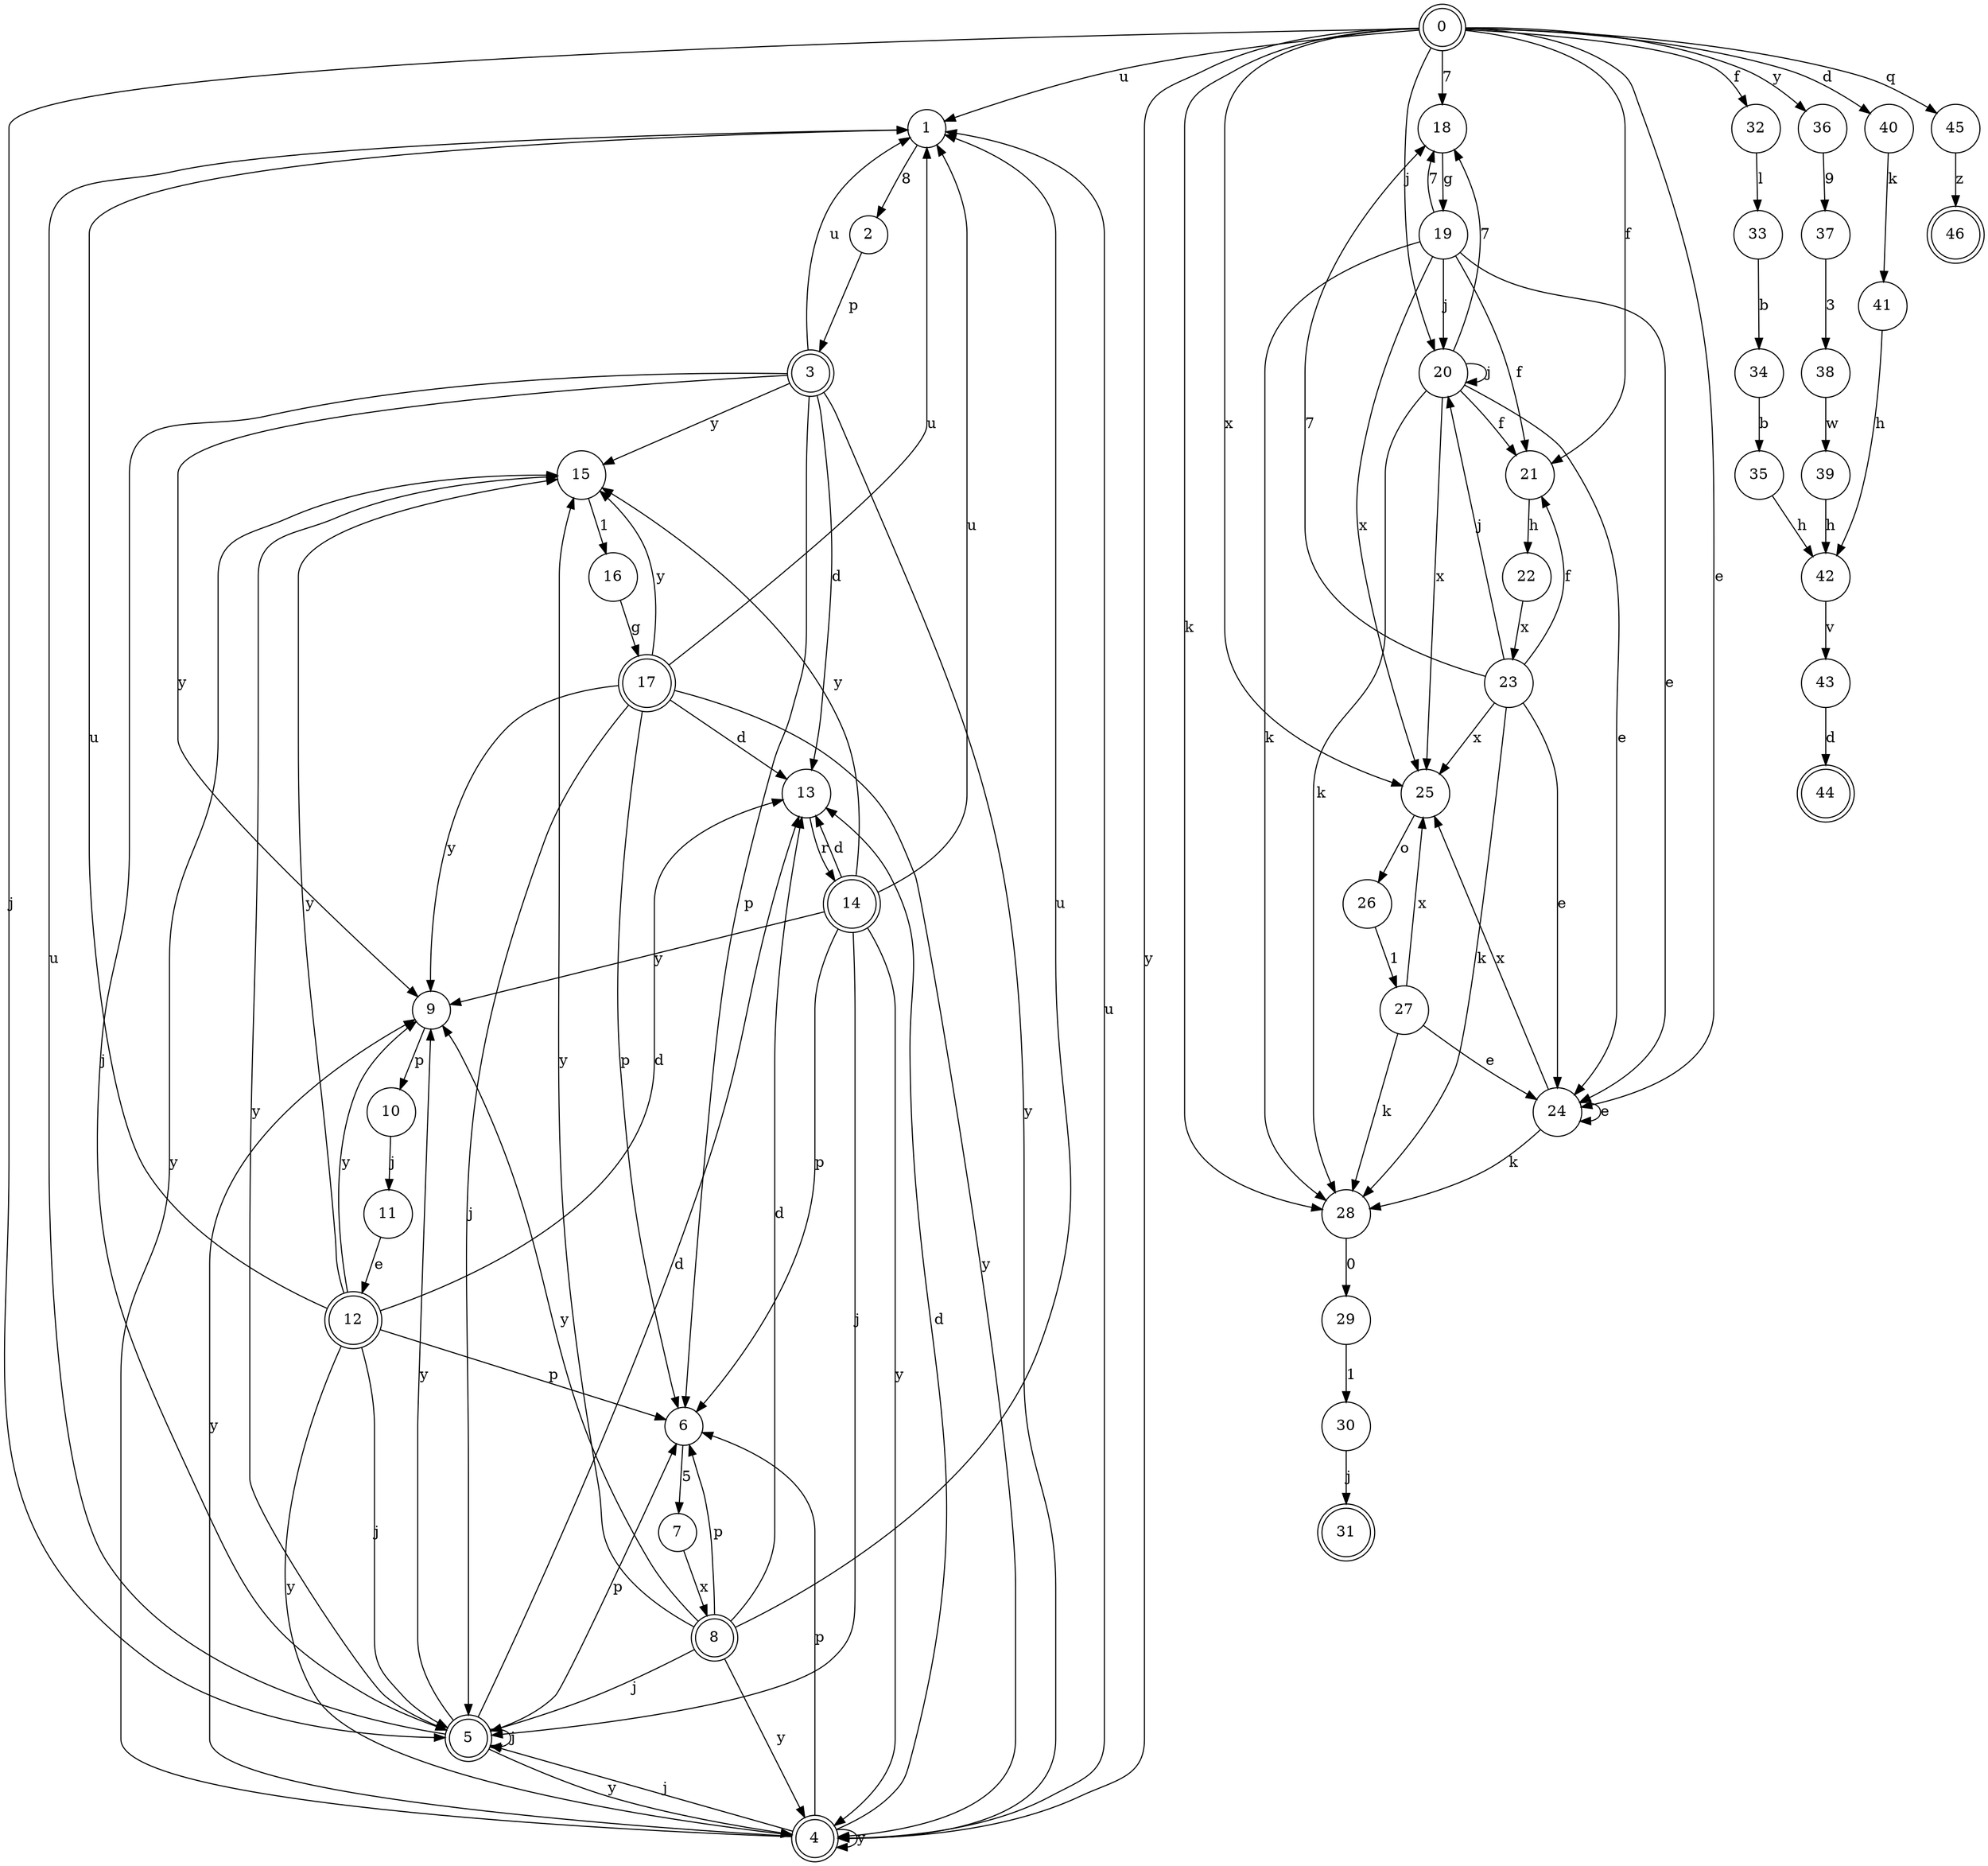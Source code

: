 digraph DFA {
  0 [shape=doublecircle];
  1 [shape=circle];
  2 [shape=circle];
  3 [shape=doublecircle];
  4 [shape=doublecircle];
  5 [shape=doublecircle];
  6 [shape=circle];
  7 [shape=circle];
  8 [shape=doublecircle];
  9 [shape=circle];
  10 [shape=circle];
  11 [shape=circle];
  12 [shape=doublecircle];
  13 [shape=circle];
  14 [shape=doublecircle];
  15 [shape=circle];
  16 [shape=circle];
  17 [shape=doublecircle];
  18 [shape=circle];
  19 [shape=circle];
  20 [shape=circle];
  21 [shape=circle];
  22 [shape=circle];
  23 [shape=circle];
  24 [shape=circle];
  25 [shape=circle];
  26 [shape=circle];
  27 [shape=circle];
  28 [shape=circle];
  29 [shape=circle];
  30 [shape=circle];
  31 [shape=doublecircle];
  32 [shape=circle];
  33 [shape=circle];
  34 [shape=circle];
  35 [shape=circle];
  36 [shape=circle];
  37 [shape=circle];
  38 [shape=circle];
  39 [shape=circle];
  40 [shape=circle];
  41 [shape=circle];
  42 [shape=circle];
  43 [shape=circle];
  44 [shape=doublecircle];
  45 [shape=circle];
  46 [shape=doublecircle];
  0 -> 1 [label="u"];
  0 -> 4 [label="y"];
  0 -> 5 [label="j"];
  0 -> 18 [label="7"];
  0 -> 20 [label="j"];
  0 -> 21 [label="f"];
  0 -> 24 [label="e"];
  0 -> 25 [label="x"];
  0 -> 28 [label="k"];
  0 -> 32 [label="f"];
  0 -> 36 [label="y"];
  0 -> 40 [label="d"];
  0 -> 45 [label="q"];
  1 -> 2 [label="8"];
  2 -> 3 [label="p"];
  3 -> 6 [label="p"];
  3 -> 9 [label="y"];
  3 -> 13 [label="d"];
  3 -> 15 [label="y"];
  3 -> 1 [label="u"];
  3 -> 4 [label="y"];
  3 -> 5 [label="j"];
  4 -> 6 [label="p"];
  4 -> 9 [label="y"];
  4 -> 13 [label="d"];
  4 -> 15 [label="y"];
  4 -> 1 [label="u"];
  4 -> 4 [label="y"];
  4 -> 5 [label="j"];
  5 -> 6 [label="p"];
  5 -> 9 [label="y"];
  5 -> 13 [label="d"];
  5 -> 15 [label="y"];
  5 -> 1 [label="u"];
  5 -> 4 [label="y"];
  5 -> 5 [label="j"];
  6 -> 7 [label="5"];
  7 -> 8 [label="x"];
  8 -> 6 [label="p"];
  8 -> 9 [label="y"];
  8 -> 13 [label="d"];
  8 -> 15 [label="y"];
  8 -> 1 [label="u"];
  8 -> 4 [label="y"];
  8 -> 5 [label="j"];
  9 -> 10 [label="p"];
  10 -> 11 [label="j"];
  11 -> 12 [label="e"];
  12 -> 6 [label="p"];
  12 -> 9 [label="y"];
  12 -> 13 [label="d"];
  12 -> 15 [label="y"];
  12 -> 1 [label="u"];
  12 -> 4 [label="y"];
  12 -> 5 [label="j"];
  13 -> 14 [label="r"];
  14 -> 13 [label="d"];
  14 -> 6 [label="p"];
  14 -> 9 [label="y"];
  14 -> 15 [label="y"];
  14 -> 1 [label="u"];
  14 -> 4 [label="y"];
  14 -> 5 [label="j"];
  15 -> 16 [label="1"];
  16 -> 17 [label="g"];
  17 -> 6 [label="p"];
  17 -> 9 [label="y"];
  17 -> 13 [label="d"];
  17 -> 15 [label="y"];
  17 -> 1 [label="u"];
  17 -> 4 [label="y"];
  17 -> 5 [label="j"];
  18 -> 19 [label="g"];
  19 -> 18 [label="7"];
  19 -> 20 [label="j"];
  19 -> 21 [label="f"];
  19 -> 24 [label="e"];
  19 -> 25 [label="x"];
  19 -> 28 [label="k"];
  20 -> 20 [label="j"];
  20 -> 18 [label="7"];
  20 -> 21 [label="f"];
  20 -> 24 [label="e"];
  20 -> 25 [label="x"];
  20 -> 28 [label="k"];
  21 -> 22 [label="h"];
  22 -> 23 [label="x"];
  23 -> 18 [label="7"];
  23 -> 20 [label="j"];
  23 -> 21 [label="f"];
  23 -> 24 [label="e"];
  23 -> 25 [label="x"];
  23 -> 28 [label="k"];
  24 -> 24 [label="e"];
  24 -> 25 [label="x"];
  24 -> 28 [label="k"];
  25 -> 26 [label="o"];
  26 -> 27 [label="1"];
  27 -> 24 [label="e"];
  27 -> 25 [label="x"];
  27 -> 28 [label="k"];
  28 -> 29 [label="0"];
  29 -> 30 [label="1"];
  30 -> 31 [label="j"];
  32 -> 33 [label="l"];
  33 -> 34 [label="b"];
  34 -> 35 [label="b"];
  35 -> 42 [label="h"];
  36 -> 37 [label="9"];
  37 -> 38 [label="3"];
  38 -> 39 [label="w"];
  39 -> 42 [label="h"];
  40 -> 41 [label="k"];
  41 -> 42 [label="h"];
  42 -> 43 [label="v"];
  43 -> 44 [label="d"];
  45 -> 46 [label="z"];
}
